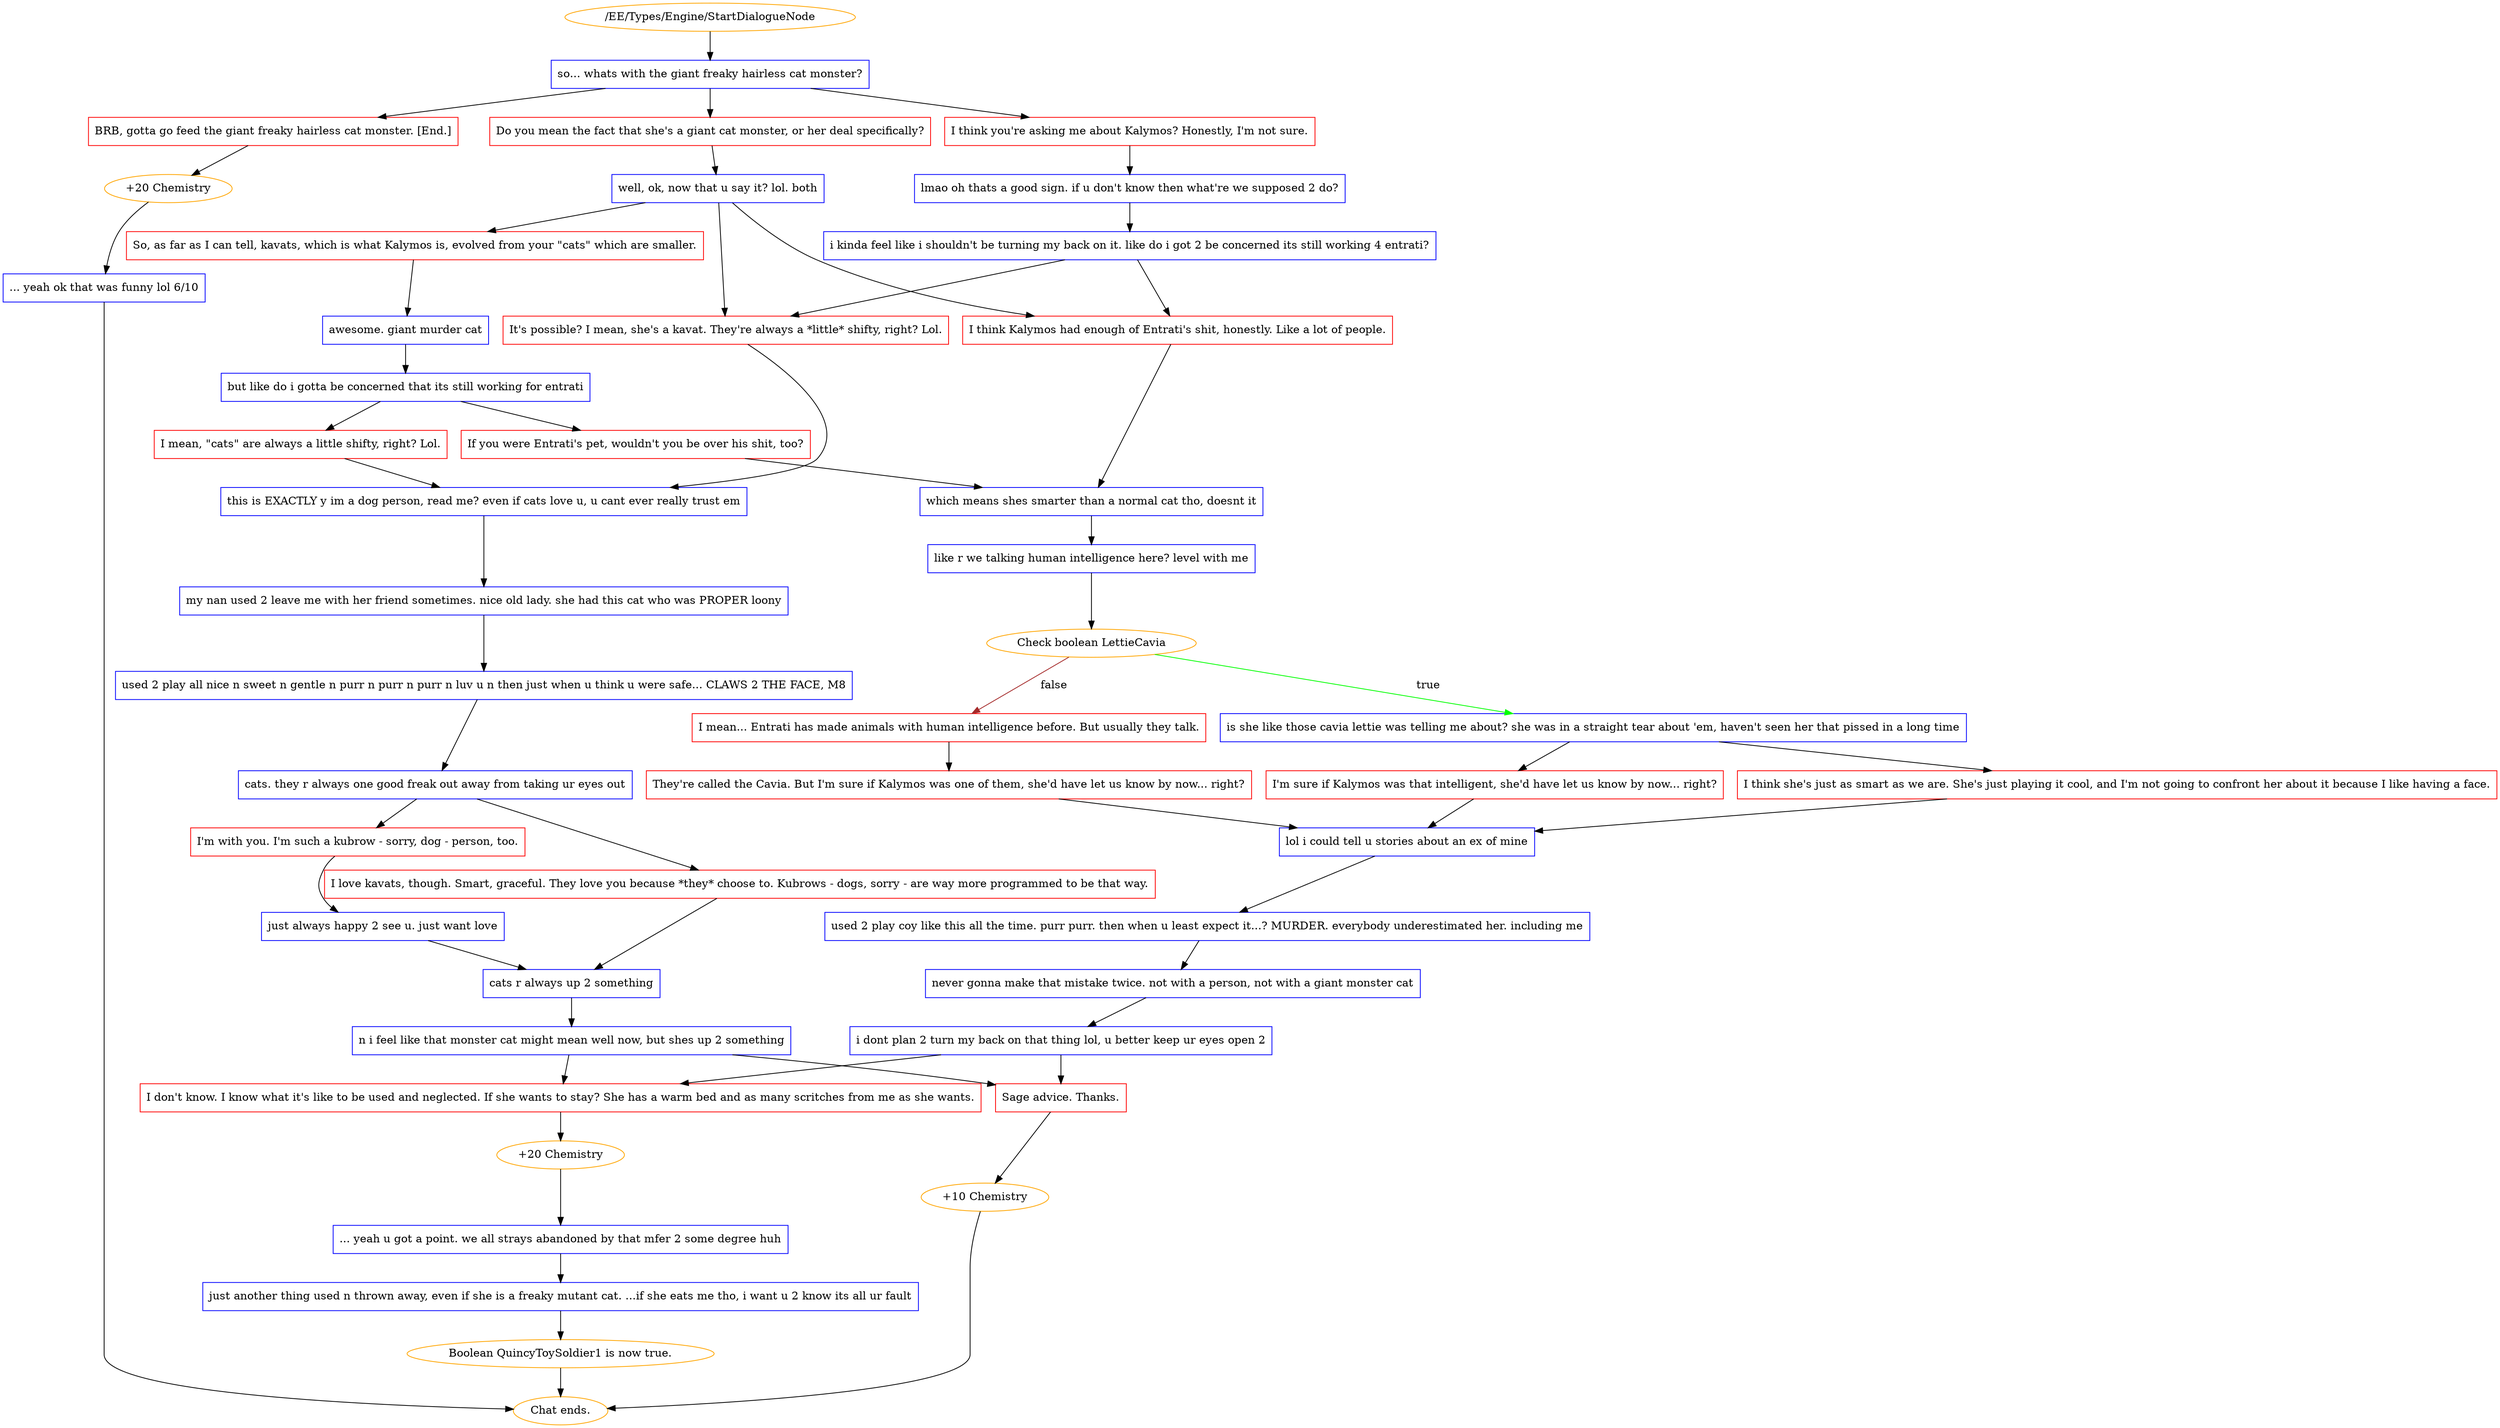 digraph {
	1351 [label="/EE/Types/Engine/StartDialogueNode",color=orange];
		1351 -> 1352;
	1352 [label="so... whats with the giant freaky hairless cat monster?",shape=box,color=blue];
		1352 -> 1353;
		1352 -> 1354;
		1352 -> 1355;
	1353 [label="I think you're asking me about Kalymos? Honestly, I'm not sure.",shape=box,color=red];
		1353 -> 1356;
	1354 [label="Do you mean the fact that she's a giant cat monster, or her deal specifically?",shape=box,color=red];
		1354 -> 1357;
	1355 [label="BRB, gotta go feed the giant freaky hairless cat monster. [End.]",shape=box,color=red];
		1355 -> 1359;
	1356 [label="lmao oh thats a good sign. if u don't know then what're we supposed 2 do?",shape=box,color=blue];
		1356 -> 1361;
	1357 [label="well, ok, now that u say it? lol. both",shape=box,color=blue];
		1357 -> 1362;
		1357 -> 1363;
		1357 -> 1364;
	1359 [label="+20 Chemistry",color=orange];
		1359 -> 1358;
	1361 [label="i kinda feel like i shouldn't be turning my back on it. like do i got 2 be concerned its still working 4 entrati?",shape=box,color=blue];
		1361 -> 1364;
		1361 -> 1363;
	1362 [label="So, as far as I can tell, kavats, which is what Kalymos is, evolved from your \"cats\" which are smaller.",shape=box,color=red];
		1362 -> 1365;
	1363 [label="I think Kalymos had enough of Entrati's shit, honestly. Like a lot of people.",shape=box,color=red];
		1363 -> 1369;
	1364 [label="It's possible? I mean, she's a kavat. They're always a *little* shifty, right? Lol.",shape=box,color=red];
		1364 -> 1370;
	1358 [label="... yeah ok that was funny lol 6/10",shape=box,color=blue];
		1358 -> "Chat ends.";
	1365 [label="awesome. giant murder cat",shape=box,color=blue];
		1365 -> 1366;
	1369 [label="which means shes smarter than a normal cat tho, doesnt it",shape=box,color=blue];
		1369 -> 1372;
	1370 [label="this is EXACTLY y im a dog person, read me? even if cats love u, u cant ever really trust em",shape=box,color=blue];
		1370 -> 1371;
	"Chat ends." [color=orange];
	1366 [label="but like do i gotta be concerned that its still working for entrati",shape=box,color=blue];
		1366 -> 1367;
		1366 -> 1368;
	1372 [label="like r we talking human intelligence here? level with me",shape=box,color=blue];
		1372 -> 1374;
	1371 [label="my nan used 2 leave me with her friend sometimes. nice old lady. she had this cat who was PROPER loony",shape=box,color=blue];
		1371 -> 1373;
	1367 [label="I mean, \"cats\" are always a little shifty, right? Lol.",shape=box,color=red];
		1367 -> 1370;
	1368 [label="If you were Entrati's pet, wouldn't you be over his shit, too?",shape=box,color=red];
		1368 -> 1369;
	1374 [label="Check boolean LettieCavia",color=orange];
		1374 -> 1375 [label=true,color=green];
		1374 -> 1376 [label=false,color=brown];
	1373 [label="used 2 play all nice n sweet n gentle n purr n purr n purr n luv u n then just when u think u were safe... CLAWS 2 THE FACE, M8",shape=box,color=blue];
		1373 -> 1380;
	1375 [label="is she like those cavia lettie was telling me about? she was in a straight tear about 'em, haven't seen her that pissed in a long time",shape=box,color=blue];
		1375 -> 1378;
		1375 -> 1379;
	1376 [label="I mean... Entrati has made animals with human intelligence before. But usually they talk.",shape=box,color=red];
		1376 -> 1377;
	1380 [label="cats. they r always one good freak out away from taking ur eyes out",shape=box,color=blue];
		1380 -> 1382;
		1380 -> 1383;
	1378 [label="I think she's just as smart as we are. She's just playing it cool, and I'm not going to confront her about it because I like having a face.",shape=box,color=red];
		1378 -> 1381;
	1379 [label="I'm sure if Kalymos was that intelligent, she'd have let us know by now... right?",shape=box,color=red];
		1379 -> 1381;
	1377 [label="They're called the Cavia. But I'm sure if Kalymos was one of them, she'd have let us know by now... right?",shape=box,color=red];
		1377 -> 1381;
	1382 [label="I love kavats, though. Smart, graceful. They love you because *they* choose to. Kubrows - dogs, sorry - are way more programmed to be that way.",shape=box,color=red];
		1382 -> 1385;
	1383 [label="I'm with you. I'm such a kubrow - sorry, dog - person, too.",shape=box,color=red];
		1383 -> 1384;
	1381 [label="lol i could tell u stories about an ex of mine",shape=box,color=blue];
		1381 -> 1389;
	1385 [label="cats r always up 2 something",shape=box,color=blue];
		1385 -> 1386;
	1384 [label="just always happy 2 see u. just want love",shape=box,color=blue];
		1384 -> 1385;
	1389 [label="used 2 play coy like this all the time. purr purr. then when u least expect it...? MURDER. everybody underestimated her. including me",shape=box,color=blue];
		1389 -> 1390;
	1386 [label="n i feel like that monster cat might mean well now, but shes up 2 something",shape=box,color=blue];
		1386 -> 1387;
		1386 -> 1388;
	1390 [label="never gonna make that mistake twice. not with a person, not with a giant monster cat",shape=box,color=blue];
		1390 -> 1391;
	1387 [label="I don't know. I know what it's like to be used and neglected. If she wants to stay? She has a warm bed and as many scritches from me as she wants.",shape=box,color=red];
		1387 -> 1397;
	1388 [label="Sage advice. Thanks.",shape=box,color=red];
		1388 -> 1394;
	1391 [label="i dont plan 2 turn my back on that thing lol, u better keep ur eyes open 2",shape=box,color=blue];
		1391 -> 1387;
		1391 -> 1388;
	1397 [label="+20 Chemistry",color=orange];
		1397 -> 1392;
	1394 [label="+10 Chemistry",color=orange];
		1394 -> "Chat ends.";
	1392 [label="... yeah u got a point. we all strays abandoned by that mfer 2 some degree huh",shape=box,color=blue];
		1392 -> 1393;
	"Chat ends." [color=orange];
	1393 [label="just another thing used n thrown away, even if she is a freaky mutant cat. ...if she eats me tho, i want u 2 know its all ur fault",shape=box,color=blue];
		1393 -> 1396;
	1396 [label="Boolean QuincyToySoldier1 is now true.",color=orange];
		1396 -> "Chat ends.";
	"Chat ends." [color=orange];
}